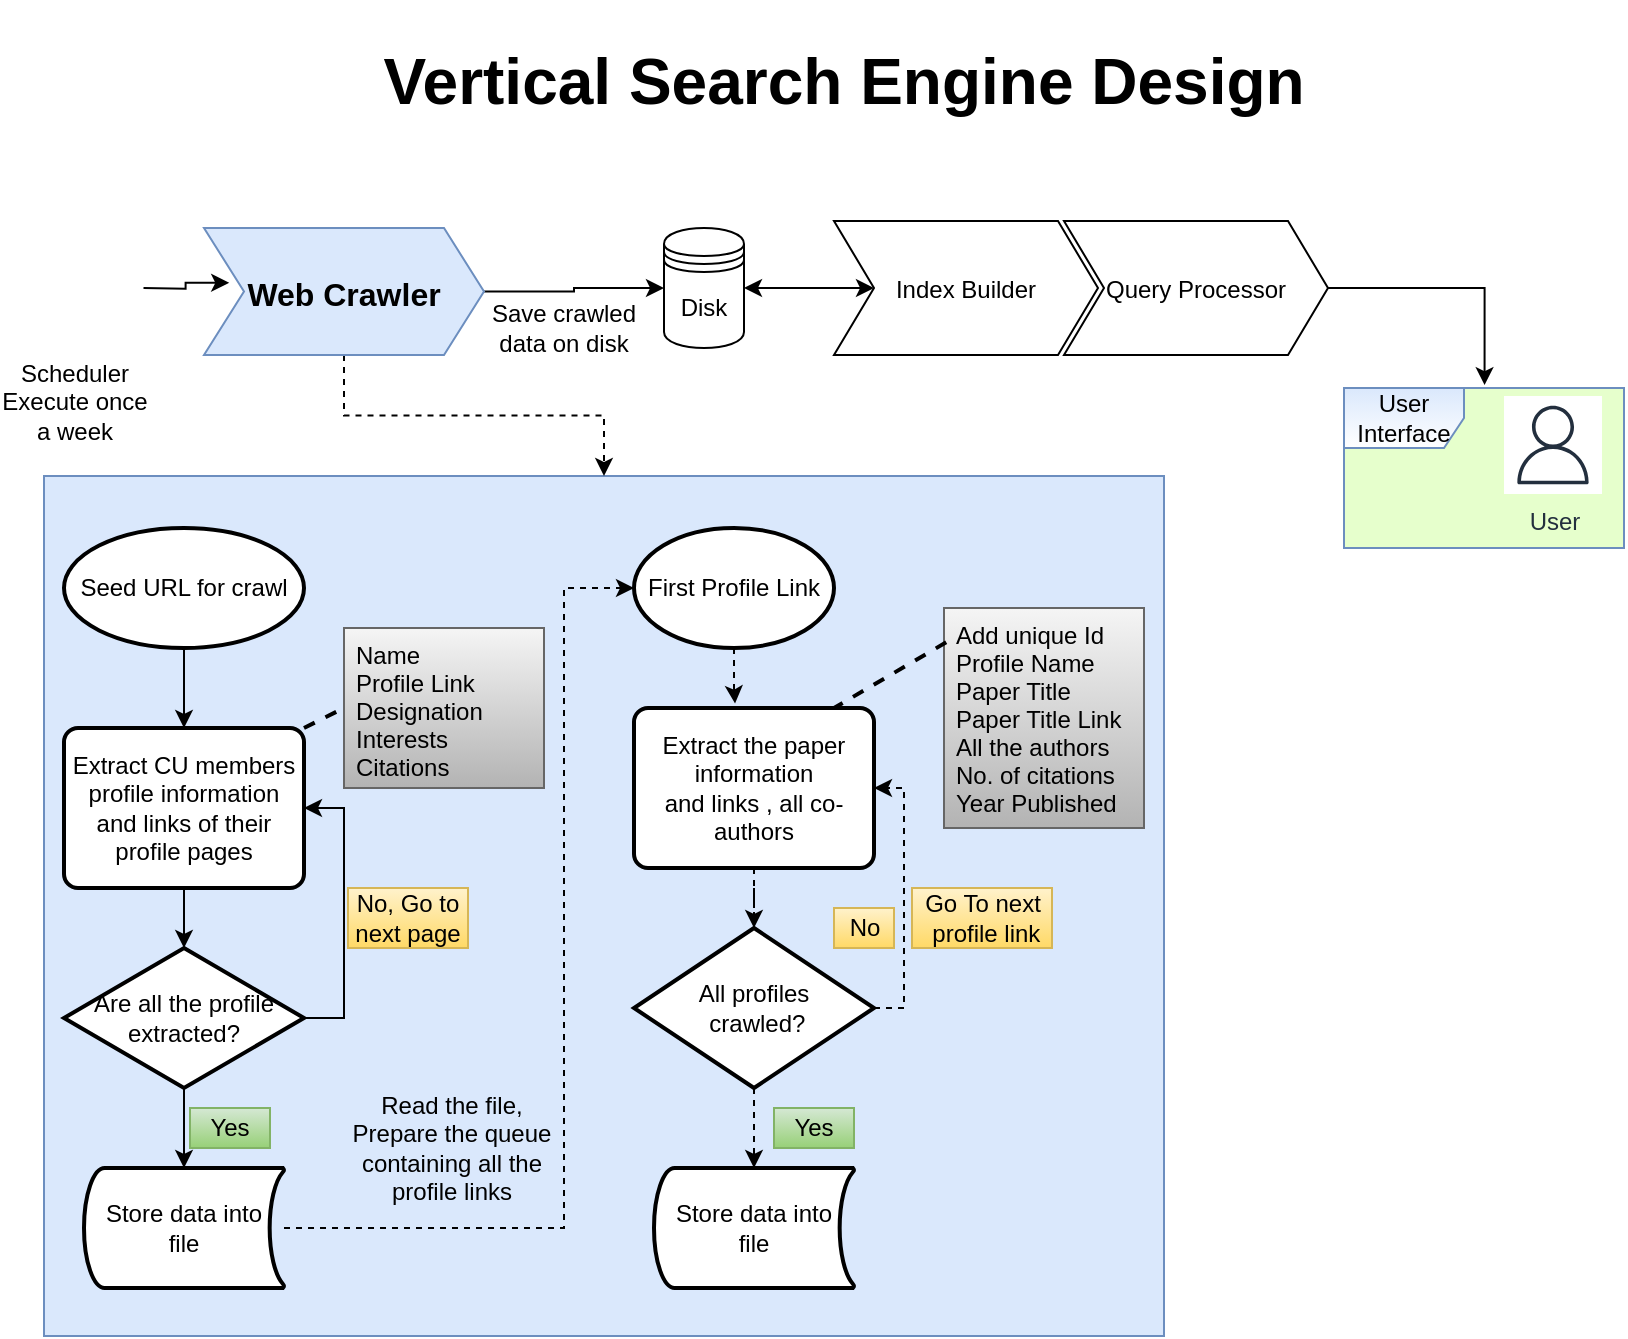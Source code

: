 <mxfile version="14.4.9" type="github">
  <diagram id="kgpKYQtTHZ0yAKxKKP6v" name="Page-1">
    <mxGraphModel dx="1021" dy="534" grid="1" gridSize="10" guides="1" tooltips="1" connect="1" arrows="1" fold="1" page="1" pageScale="1" pageWidth="850" pageHeight="1100" math="0" shadow="0">
      <root>
        <mxCell id="0" />
        <mxCell id="1" parent="0" />
        <mxCell id="aCHnfyv8PlhnQlmvMtqF-79" value="" style="rounded=0;whiteSpace=wrap;html=1;fontSize=12;align=center;fillColor=#dae8fc;strokeColor=#6c8ebf;" vertex="1" parent="1">
          <mxGeometry x="30" y="243" width="560" height="430" as="geometry" />
        </mxCell>
        <mxCell id="aCHnfyv8PlhnQlmvMtqF-12" value="User Interface" style="shape=umlFrame;whiteSpace=wrap;html=1;fillColor=#dae8fc;strokeColor=#6c8ebf;gradientColor=#ffffff;swimlaneFillColor=#E6FFCC;" vertex="1" parent="1">
          <mxGeometry x="680" y="199" width="140" height="80" as="geometry" />
        </mxCell>
        <mxCell id="aCHnfyv8PlhnQlmvMtqF-6" value="Index Builder" style="shape=step;perimeter=stepPerimeter;fixedSize=1;points=[];align=center;" vertex="1" parent="1">
          <mxGeometry x="425" y="115.5" width="132" height="67" as="geometry" />
        </mxCell>
        <mxCell id="aCHnfyv8PlhnQlmvMtqF-19" style="edgeStyle=orthogonalEdgeStyle;rounded=0;orthogonalLoop=1;jettySize=auto;html=1;entryX=0;entryY=0.5;entryDx=0;entryDy=0;startArrow=none;startFill=0;" edge="1" parent="1" source="aCHnfyv8PlhnQlmvMtqF-5" target="aCHnfyv8PlhnQlmvMtqF-17">
          <mxGeometry relative="1" as="geometry" />
        </mxCell>
        <mxCell id="aCHnfyv8PlhnQlmvMtqF-82" style="edgeStyle=orthogonalEdgeStyle;rounded=0;orthogonalLoop=1;jettySize=auto;html=1;dashed=1;startArrow=none;startFill=0;fontSize=24;" edge="1" parent="1" source="aCHnfyv8PlhnQlmvMtqF-5" target="aCHnfyv8PlhnQlmvMtqF-79">
          <mxGeometry relative="1" as="geometry" />
        </mxCell>
        <mxCell id="aCHnfyv8PlhnQlmvMtqF-5" value="Web Crawler" style="shape=step;perimeter=stepPerimeter;fixedSize=1;points=[];fillColor=#dae8fc;strokeColor=#6c8ebf;fontStyle=1;fontSize=16;" vertex="1" parent="1">
          <mxGeometry x="110" y="119" width="140" height="63.5" as="geometry" />
        </mxCell>
        <mxCell id="aCHnfyv8PlhnQlmvMtqF-21" style="edgeStyle=orthogonalEdgeStyle;rounded=0;orthogonalLoop=1;jettySize=auto;html=1;entryX=0.502;entryY=-0.018;entryDx=0;entryDy=0;entryPerimeter=0;startArrow=none;startFill=0;" edge="1" parent="1" source="aCHnfyv8PlhnQlmvMtqF-7" target="aCHnfyv8PlhnQlmvMtqF-12">
          <mxGeometry relative="1" as="geometry" />
        </mxCell>
        <mxCell id="aCHnfyv8PlhnQlmvMtqF-7" value="Query Processor" style="shape=step;perimeter=stepPerimeter;fixedSize=1;points=[];align=center;fontSize=12;" vertex="1" parent="1">
          <mxGeometry x="540" y="115.5" width="132" height="67" as="geometry" />
        </mxCell>
        <mxCell id="aCHnfyv8PlhnQlmvMtqF-20" style="edgeStyle=orthogonalEdgeStyle;rounded=0;orthogonalLoop=1;jettySize=auto;html=1;startArrow=classic;startFill=1;" edge="1" parent="1" source="aCHnfyv8PlhnQlmvMtqF-17" target="aCHnfyv8PlhnQlmvMtqF-6">
          <mxGeometry relative="1" as="geometry" />
        </mxCell>
        <mxCell id="aCHnfyv8PlhnQlmvMtqF-17" value="Disk" style="shape=datastore;whiteSpace=wrap;html=1;gradientColor=#ffffff;" vertex="1" parent="1">
          <mxGeometry x="340" y="119" width="40" height="60" as="geometry" />
        </mxCell>
        <mxCell id="aCHnfyv8PlhnQlmvMtqF-22" value="Save crawled data on disk" style="text;html=1;strokeColor=none;fillColor=none;align=center;verticalAlign=middle;whiteSpace=wrap;rounded=0;" vertex="1" parent="1">
          <mxGeometry x="250" y="159" width="80" height="20" as="geometry" />
        </mxCell>
        <mxCell id="aCHnfyv8PlhnQlmvMtqF-30" style="edgeStyle=orthogonalEdgeStyle;rounded=0;orthogonalLoop=1;jettySize=auto;html=1;entryX=0.09;entryY=0.432;entryDx=0;entryDy=0;entryPerimeter=0;startArrow=none;startFill=0;" edge="1" parent="1" target="aCHnfyv8PlhnQlmvMtqF-5">
          <mxGeometry relative="1" as="geometry">
            <mxPoint x="79.75" y="148.941" as="sourcePoint" />
          </mxGeometry>
        </mxCell>
        <mxCell id="aCHnfyv8PlhnQlmvMtqF-24" value="Scheduler&lt;br&gt;Execute once &lt;br&gt;a week" style="shape=image;html=1;verticalAlign=top;verticalLabelPosition=bottom;labelBackgroundColor=#ffffff;imageAspect=0;aspect=fixed;image=https://cdn0.iconfinder.com/data/icons/simpline-mix/64/simpline_26-128.png;gradientColor=#ffffff;" vertex="1" parent="1">
          <mxGeometry x="10" y="108.13" width="69.75" height="69.75" as="geometry" />
        </mxCell>
        <mxCell id="aCHnfyv8PlhnQlmvMtqF-50" style="edgeStyle=orthogonalEdgeStyle;rounded=0;orthogonalLoop=1;jettySize=auto;html=1;entryX=0.5;entryY=0;entryDx=0;entryDy=0;startArrow=none;startFill=0;fontSize=12;" edge="1" parent="1" source="aCHnfyv8PlhnQlmvMtqF-48" target="aCHnfyv8PlhnQlmvMtqF-49">
          <mxGeometry relative="1" as="geometry" />
        </mxCell>
        <mxCell id="aCHnfyv8PlhnQlmvMtqF-48" value="Seed URL for crawl" style="strokeWidth=2;html=1;shape=mxgraph.flowchart.start_1;whiteSpace=wrap;gradientColor=#ffffff;fontSize=12;align=center;" vertex="1" parent="1">
          <mxGeometry x="40" y="269" width="120" height="60" as="geometry" />
        </mxCell>
        <mxCell id="aCHnfyv8PlhnQlmvMtqF-52" style="edgeStyle=orthogonalEdgeStyle;rounded=0;orthogonalLoop=1;jettySize=auto;html=1;entryX=0.5;entryY=0;entryDx=0;entryDy=0;entryPerimeter=0;startArrow=none;startFill=0;fontSize=12;" edge="1" parent="1" source="aCHnfyv8PlhnQlmvMtqF-49" target="aCHnfyv8PlhnQlmvMtqF-51">
          <mxGeometry relative="1" as="geometry" />
        </mxCell>
        <mxCell id="aCHnfyv8PlhnQlmvMtqF-49" value="Extract CU members profile information and links of their profile pages" style="rounded=1;whiteSpace=wrap;html=1;absoluteArcSize=1;arcSize=14;strokeWidth=2;gradientColor=#ffffff;fontSize=12;align=center;" vertex="1" parent="1">
          <mxGeometry x="40" y="369" width="120" height="80" as="geometry" />
        </mxCell>
        <mxCell id="aCHnfyv8PlhnQlmvMtqF-53" style="edgeStyle=orthogonalEdgeStyle;rounded=0;orthogonalLoop=1;jettySize=auto;html=1;startArrow=none;startFill=0;fontSize=12;entryX=1;entryY=0.5;entryDx=0;entryDy=0;exitX=1;exitY=0.5;exitDx=0;exitDy=0;exitPerimeter=0;" edge="1" parent="1" source="aCHnfyv8PlhnQlmvMtqF-51" target="aCHnfyv8PlhnQlmvMtqF-49">
          <mxGeometry relative="1" as="geometry">
            <mxPoint x="200" y="409" as="targetPoint" />
          </mxGeometry>
        </mxCell>
        <mxCell id="aCHnfyv8PlhnQlmvMtqF-57" style="edgeStyle=orthogonalEdgeStyle;rounded=0;orthogonalLoop=1;jettySize=auto;html=1;entryX=0.5;entryY=0;entryDx=0;entryDy=0;entryPerimeter=0;startArrow=none;startFill=0;fontSize=12;" edge="1" parent="1" source="aCHnfyv8PlhnQlmvMtqF-51" target="aCHnfyv8PlhnQlmvMtqF-56">
          <mxGeometry relative="1" as="geometry" />
        </mxCell>
        <mxCell id="aCHnfyv8PlhnQlmvMtqF-51" value="Are all the profile extracted?" style="strokeWidth=2;html=1;shape=mxgraph.flowchart.decision;whiteSpace=wrap;gradientColor=#ffffff;fontSize=12;align=center;" vertex="1" parent="1">
          <mxGeometry x="40" y="479" width="120" height="70" as="geometry" />
        </mxCell>
        <mxCell id="aCHnfyv8PlhnQlmvMtqF-55" value="No, Go to next page" style="text;html=1;strokeColor=#d6b656;fillColor=#fff2cc;align=center;verticalAlign=middle;whiteSpace=wrap;rounded=0;fontSize=12;gradientColor=#ffd966;" vertex="1" parent="1">
          <mxGeometry x="182" y="449" width="60" height="30" as="geometry" />
        </mxCell>
        <mxCell id="aCHnfyv8PlhnQlmvMtqF-62" style="edgeStyle=orthogonalEdgeStyle;rounded=0;orthogonalLoop=1;jettySize=auto;html=1;entryX=0;entryY=0.5;entryDx=0;entryDy=0;entryPerimeter=0;dashed=1;startArrow=none;startFill=0;fontSize=12;" edge="1" parent="1" source="aCHnfyv8PlhnQlmvMtqF-56" target="aCHnfyv8PlhnQlmvMtqF-61">
          <mxGeometry relative="1" as="geometry">
            <Array as="points">
              <mxPoint x="290" y="619" />
              <mxPoint x="290" y="299" />
            </Array>
          </mxGeometry>
        </mxCell>
        <mxCell id="aCHnfyv8PlhnQlmvMtqF-56" value="Store data into&lt;br&gt;file" style="strokeWidth=2;html=1;shape=mxgraph.flowchart.stored_data;whiteSpace=wrap;gradientColor=#ffffff;fontSize=12;align=center;" vertex="1" parent="1">
          <mxGeometry x="50" y="589" width="100" height="60" as="geometry" />
        </mxCell>
        <mxCell id="aCHnfyv8PlhnQlmvMtqF-58" value="Yes" style="text;html=1;strokeColor=#82b366;fillColor=#d5e8d4;align=center;verticalAlign=middle;whiteSpace=wrap;rounded=0;fontSize=12;gradientColor=#97d077;" vertex="1" parent="1">
          <mxGeometry x="103" y="559" width="40" height="20" as="geometry" />
        </mxCell>
        <mxCell id="aCHnfyv8PlhnQlmvMtqF-59" value="Name&#xa;Profile Link&#xa;Designation&#xa;Interests&#xa;Citations&#xa;" style="text;fillColor=#f5f5f5;align=left;verticalAlign=top;spacingLeft=4;spacingRight=4;overflow=hidden;rotatable=0;points=[[0,0.5],[1,0.5]];portConstraint=eastwest;fontSize=12;gradientColor=#b3b3b3;strokeColor=#666666;" vertex="1" parent="1">
          <mxGeometry x="180" y="319" width="100" height="80" as="geometry" />
        </mxCell>
        <mxCell id="aCHnfyv8PlhnQlmvMtqF-60" value="" style="endArrow=none;dashed=1;html=1;strokeWidth=2;fontSize=12;entryX=0;entryY=0.5;entryDx=0;entryDy=0;" edge="1" parent="1" target="aCHnfyv8PlhnQlmvMtqF-59">
          <mxGeometry width="50" height="50" relative="1" as="geometry">
            <mxPoint x="160" y="369" as="sourcePoint" />
            <mxPoint x="210" y="319" as="targetPoint" />
          </mxGeometry>
        </mxCell>
        <mxCell id="aCHnfyv8PlhnQlmvMtqF-66" style="edgeStyle=orthogonalEdgeStyle;rounded=0;orthogonalLoop=1;jettySize=auto;html=1;entryX=0.421;entryY=-0.028;entryDx=0;entryDy=0;entryPerimeter=0;dashed=1;startArrow=none;startFill=0;fontSize=12;" edge="1" parent="1" source="aCHnfyv8PlhnQlmvMtqF-61" target="aCHnfyv8PlhnQlmvMtqF-64">
          <mxGeometry relative="1" as="geometry" />
        </mxCell>
        <mxCell id="aCHnfyv8PlhnQlmvMtqF-61" value="First Profile Link" style="strokeWidth=2;html=1;shape=mxgraph.flowchart.start_2;whiteSpace=wrap;gradientColor=#ffffff;fontSize=12;align=center;" vertex="1" parent="1">
          <mxGeometry x="325" y="269" width="100" height="60" as="geometry" />
        </mxCell>
        <mxCell id="aCHnfyv8PlhnQlmvMtqF-63" value="Read the file,&lt;br&gt;Prepare the queue containing all the profile links" style="text;html=1;strokeColor=none;fillColor=none;align=center;verticalAlign=middle;whiteSpace=wrap;rounded=0;fontSize=12;" vertex="1" parent="1">
          <mxGeometry x="180" y="559" width="108" height="40" as="geometry" />
        </mxCell>
        <mxCell id="aCHnfyv8PlhnQlmvMtqF-71" style="edgeStyle=orthogonalEdgeStyle;rounded=0;orthogonalLoop=1;jettySize=auto;html=1;entryX=0.5;entryY=0;entryDx=0;entryDy=0;entryPerimeter=0;dashed=1;startArrow=none;startFill=0;fontSize=12;" edge="1" parent="1" source="aCHnfyv8PlhnQlmvMtqF-64" target="aCHnfyv8PlhnQlmvMtqF-68">
          <mxGeometry relative="1" as="geometry" />
        </mxCell>
        <mxCell id="aCHnfyv8PlhnQlmvMtqF-64" value="Extract the paper information &lt;br&gt;and links , all co-authors" style="rounded=1;whiteSpace=wrap;html=1;absoluteArcSize=1;arcSize=14;strokeWidth=2;gradientColor=#ffffff;fontSize=12;align=center;" vertex="1" parent="1">
          <mxGeometry x="325" y="359" width="120" height="80" as="geometry" />
        </mxCell>
        <mxCell id="aCHnfyv8PlhnQlmvMtqF-65" value="Add unique Id&#xa;Profile Name&#xa;Paper Title&#xa;Paper Title Link&#xa;All the authors&#xa;No. of citations&#xa;Year Published&#xa;" style="text;fillColor=#f5f5f5;align=left;verticalAlign=top;spacingLeft=4;spacingRight=4;overflow=hidden;rotatable=0;points=[[0,0.5],[1,0.5]];portConstraint=eastwest;fontSize=12;gradientColor=#b3b3b3;strokeColor=#666666;" vertex="1" parent="1">
          <mxGeometry x="480" y="309" width="100" height="110" as="geometry" />
        </mxCell>
        <mxCell id="aCHnfyv8PlhnQlmvMtqF-67" value="" style="endArrow=none;dashed=1;html=1;strokeWidth=2;fontSize=12;exitX=0.011;exitY=0.156;exitDx=0;exitDy=0;exitPerimeter=0;" edge="1" parent="1" source="aCHnfyv8PlhnQlmvMtqF-65">
          <mxGeometry width="50" height="50" relative="1" as="geometry">
            <mxPoint x="475" y="339" as="sourcePoint" />
            <mxPoint x="425" y="359" as="targetPoint" />
            <Array as="points" />
          </mxGeometry>
        </mxCell>
        <mxCell id="aCHnfyv8PlhnQlmvMtqF-72" style="edgeStyle=orthogonalEdgeStyle;rounded=0;orthogonalLoop=1;jettySize=auto;html=1;entryX=1;entryY=0.5;entryDx=0;entryDy=0;dashed=1;startArrow=none;startFill=0;fontSize=12;" edge="1" parent="1" source="aCHnfyv8PlhnQlmvMtqF-68" target="aCHnfyv8PlhnQlmvMtqF-64">
          <mxGeometry relative="1" as="geometry">
            <Array as="points">
              <mxPoint x="460" y="509" />
              <mxPoint x="460" y="399" />
            </Array>
          </mxGeometry>
        </mxCell>
        <mxCell id="aCHnfyv8PlhnQlmvMtqF-76" style="edgeStyle=orthogonalEdgeStyle;rounded=0;orthogonalLoop=1;jettySize=auto;html=1;entryX=0.5;entryY=0;entryDx=0;entryDy=0;entryPerimeter=0;dashed=1;startArrow=none;startFill=0;fontSize=12;" edge="1" parent="1" source="aCHnfyv8PlhnQlmvMtqF-68" target="aCHnfyv8PlhnQlmvMtqF-74">
          <mxGeometry relative="1" as="geometry" />
        </mxCell>
        <mxCell id="aCHnfyv8PlhnQlmvMtqF-68" value="All profiles&lt;br&gt;&amp;nbsp;crawled?" style="strokeWidth=2;html=1;shape=mxgraph.flowchart.decision;whiteSpace=wrap;gradientColor=#ffffff;fontSize=12;align=center;" vertex="1" parent="1">
          <mxGeometry x="325" y="469" width="120" height="80" as="geometry" />
        </mxCell>
        <mxCell id="aCHnfyv8PlhnQlmvMtqF-73" value="No" style="text;html=1;align=center;verticalAlign=middle;resizable=0;points=[];autosize=1;fontSize=12;gradientColor=#ffd966;fillColor=#fff2cc;strokeColor=#d6b656;" vertex="1" parent="1">
          <mxGeometry x="425" y="459" width="30" height="20" as="geometry" />
        </mxCell>
        <mxCell id="aCHnfyv8PlhnQlmvMtqF-74" value="Store data into&lt;br&gt;file" style="strokeWidth=2;html=1;shape=mxgraph.flowchart.stored_data;whiteSpace=wrap;gradientColor=#ffffff;fontSize=12;align=center;" vertex="1" parent="1">
          <mxGeometry x="335" y="589" width="100" height="60" as="geometry" />
        </mxCell>
        <mxCell id="aCHnfyv8PlhnQlmvMtqF-77" value="Yes" style="text;html=1;strokeColor=#82b366;fillColor=#d5e8d4;align=center;verticalAlign=middle;whiteSpace=wrap;rounded=0;fontSize=12;gradientColor=#97d077;" vertex="1" parent="1">
          <mxGeometry x="395" y="559" width="40" height="20" as="geometry" />
        </mxCell>
        <mxCell id="aCHnfyv8PlhnQlmvMtqF-78" value="Go To next&lt;br&gt;&amp;nbsp;profile link" style="text;html=1;align=center;verticalAlign=middle;resizable=0;points=[];autosize=1;fontSize=12;gradientColor=#ffd966;fillColor=#fff2cc;strokeColor=#d6b656;" vertex="1" parent="1">
          <mxGeometry x="464" y="449" width="70" height="30" as="geometry" />
        </mxCell>
        <mxCell id="aCHnfyv8PlhnQlmvMtqF-81" value="&lt;h1 style=&quot;font-size: 32px;&quot;&gt;Vertical Search Engine Design&lt;/h1&gt;&lt;p style=&quot;font-size: 32px;&quot;&gt;&lt;br style=&quot;font-size: 32px;&quot;&gt;&lt;/p&gt;" style="text;html=1;strokeColor=none;fillColor=none;spacing=5;spacingTop=-20;whiteSpace=wrap;overflow=hidden;rounded=0;fontSize=32;align=center;verticalAlign=middle;" vertex="1" parent="1">
          <mxGeometry x="170" y="20" width="520" height="60" as="geometry" />
        </mxCell>
        <mxCell id="aCHnfyv8PlhnQlmvMtqF-85" value="User" style="outlineConnect=0;fontColor=#232F3E;gradientColor=none;strokeColor=#232F3E;fillColor=#ffffff;dashed=0;verticalLabelPosition=bottom;verticalAlign=top;align=center;html=1;fontSize=12;fontStyle=0;aspect=fixed;shape=mxgraph.aws4.resourceIcon;resIcon=mxgraph.aws4.user;" vertex="1" parent="1">
          <mxGeometry x="760" y="203" width="49" height="49" as="geometry" />
        </mxCell>
      </root>
    </mxGraphModel>
  </diagram>
</mxfile>
